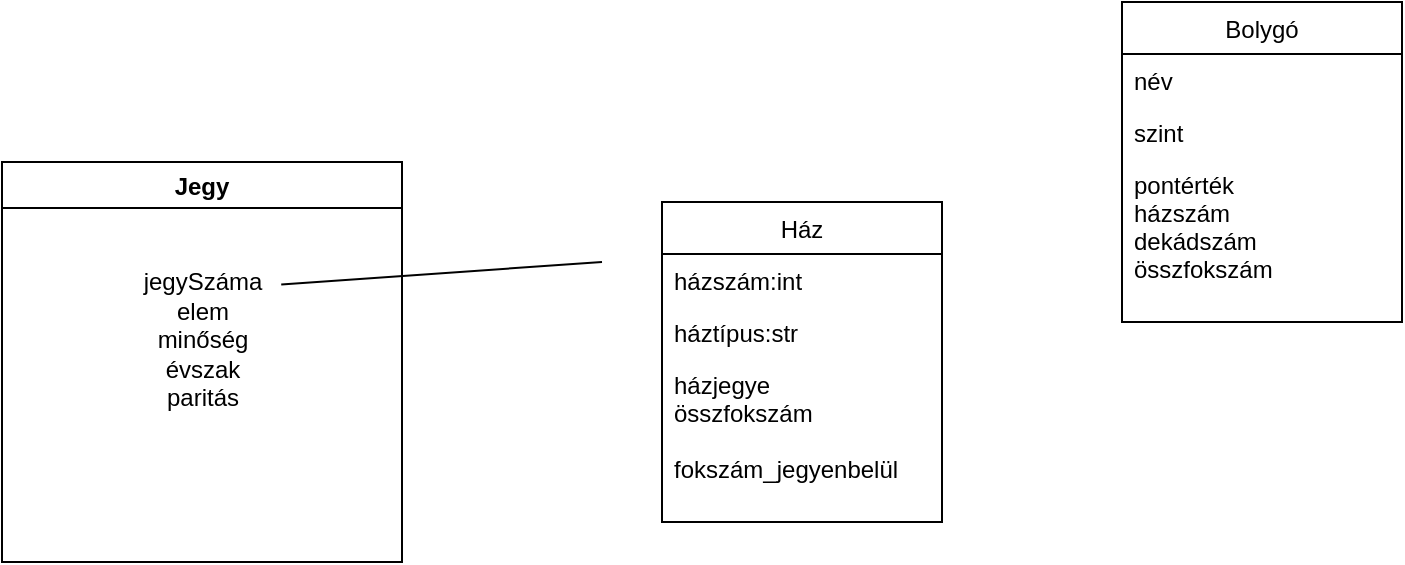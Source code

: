 <mxfile version="14.9.6" type="github"><diagram id="xObpzPL0EhCvts_TVYGV" name="Page-1"><mxGraphModel dx="1808" dy="557" grid="1" gridSize="10" guides="1" tooltips="1" connect="1" arrows="1" fold="1" page="1" pageScale="1" pageWidth="827" pageHeight="1169" math="0" shadow="0"><root><mxCell id="0"/><mxCell id="1" parent="0"/><mxCell id="2ePTvkxJ2CN8F7hfskYK-2" value="Bolygó" style="swimlane;fontStyle=0;childLayout=stackLayout;horizontal=1;startSize=26;horizontalStack=0;resizeParent=1;resizeParentMax=0;resizeLast=0;collapsible=1;marginBottom=0;" vertex="1" parent="1"><mxGeometry x="-40" y="290" width="140" height="160" as="geometry"><mxRectangle x="-40" y="290" width="130" height="26" as="alternateBounds"/></mxGeometry></mxCell><mxCell id="2ePTvkxJ2CN8F7hfskYK-3" value="név" style="text;strokeColor=none;fillColor=none;align=left;verticalAlign=top;spacingLeft=4;spacingRight=4;overflow=hidden;rotatable=0;points=[[0,0.5],[1,0.5]];portConstraint=eastwest;" vertex="1" parent="2ePTvkxJ2CN8F7hfskYK-2"><mxGeometry y="26" width="140" height="26" as="geometry"/></mxCell><mxCell id="2ePTvkxJ2CN8F7hfskYK-4" value="szint    " style="text;strokeColor=none;fillColor=none;align=left;verticalAlign=top;spacingLeft=4;spacingRight=4;overflow=hidden;rotatable=0;points=[[0,0.5],[1,0.5]];portConstraint=eastwest;" vertex="1" parent="2ePTvkxJ2CN8F7hfskYK-2"><mxGeometry y="52" width="140" height="26" as="geometry"/></mxCell><mxCell id="2ePTvkxJ2CN8F7hfskYK-5" value="pontérték&#xA;házszám&#xA;dekádszám&#xA;összfokszám&#xA;" style="text;strokeColor=none;fillColor=none;align=left;verticalAlign=top;spacingLeft=4;spacingRight=4;overflow=hidden;rotatable=0;points=[[0,0.5],[1,0.5]];portConstraint=eastwest;" vertex="1" parent="2ePTvkxJ2CN8F7hfskYK-2"><mxGeometry y="78" width="140" height="82" as="geometry"/></mxCell><mxCell id="2ePTvkxJ2CN8F7hfskYK-8" value="Ház" style="swimlane;fontStyle=0;childLayout=stackLayout;horizontal=1;startSize=26;horizontalStack=0;resizeParent=1;resizeParentMax=0;resizeLast=0;collapsible=1;marginBottom=0;" vertex="1" parent="1"><mxGeometry x="-270" y="390" width="140" height="160" as="geometry"/></mxCell><mxCell id="2ePTvkxJ2CN8F7hfskYK-9" value="házszám:int    " style="text;strokeColor=none;fillColor=none;align=left;verticalAlign=top;spacingLeft=4;spacingRight=4;overflow=hidden;rotatable=0;points=[[0,0.5],[1,0.5]];portConstraint=eastwest;" vertex="1" parent="2ePTvkxJ2CN8F7hfskYK-8"><mxGeometry y="26" width="140" height="26" as="geometry"/></mxCell><mxCell id="2ePTvkxJ2CN8F7hfskYK-10" value="háztípus:str" style="text;strokeColor=none;fillColor=none;align=left;verticalAlign=top;spacingLeft=4;spacingRight=4;overflow=hidden;rotatable=0;points=[[0,0.5],[1,0.5]];portConstraint=eastwest;" vertex="1" parent="2ePTvkxJ2CN8F7hfskYK-8"><mxGeometry y="52" width="140" height="26" as="geometry"/></mxCell><mxCell id="2ePTvkxJ2CN8F7hfskYK-11" value="házjegye&#xA;összfokszám &#xA;&#xA;fokszám_jegyenbelül&#xA;&#xA;&#xA;" style="text;strokeColor=none;fillColor=none;align=left;verticalAlign=top;spacingLeft=4;spacingRight=4;overflow=hidden;rotatable=0;points=[[0,0.5],[1,0.5]];portConstraint=eastwest;" vertex="1" parent="2ePTvkxJ2CN8F7hfskYK-8"><mxGeometry y="78" width="140" height="82" as="geometry"/></mxCell><mxCell id="2ePTvkxJ2CN8F7hfskYK-12" value="Jegy" style="swimlane;" vertex="1" parent="1"><mxGeometry x="-600" y="370" width="200" height="200" as="geometry"/></mxCell><mxCell id="2ePTvkxJ2CN8F7hfskYK-14" value="&lt;div&gt;jegySzáma&lt;/div&gt;&lt;div&gt;elem&lt;/div&gt;&lt;div&gt;minőség&lt;/div&gt;&lt;div&gt;évszak&lt;/div&gt;&lt;div&gt;paritás&lt;/div&gt;&lt;div&gt;&lt;br&gt;&lt;/div&gt;" style="text;html=1;align=center;verticalAlign=middle;resizable=0;points=[];autosize=1;strokeColor=none;" vertex="1" parent="2ePTvkxJ2CN8F7hfskYK-12"><mxGeometry x="65" y="51" width="70" height="90" as="geometry"/></mxCell><mxCell id="2ePTvkxJ2CN8F7hfskYK-15" value="" style="endArrow=none;html=1;exitX=1.066;exitY=0.114;exitDx=0;exitDy=0;exitPerimeter=0;" edge="1" parent="1" source="2ePTvkxJ2CN8F7hfskYK-14"><mxGeometry width="50" height="50" relative="1" as="geometry"><mxPoint x="-430" y="430" as="sourcePoint"/><mxPoint x="-300" y="420" as="targetPoint"/></mxGeometry></mxCell></root></mxGraphModel></diagram></mxfile>